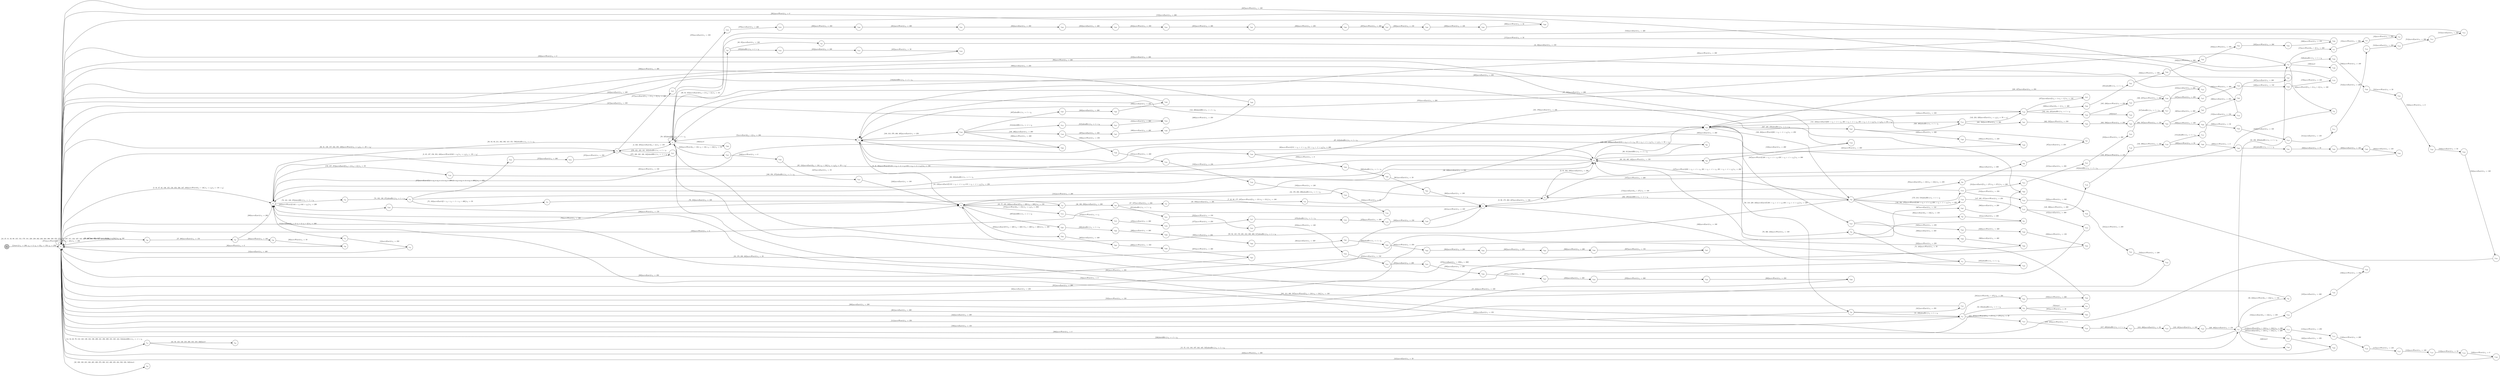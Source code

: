 digraph EFSM{
  graph [rankdir="LR", fontname="Latin Modern Math"];
  node [color="black", fillcolor="white", shape="circle", style="filled", fontname="Latin Modern Math"];
  edge [fontname="Latin Modern Math"];

  s0[fillcolor="gray", label=<s<sub>0</sub>>];
  s1[label=<s<sub>1</sub>>];
  s2[label=<s<sub>2</sub>>];
  s3[label=<s<sub>3</sub>>];
  s4[label=<s<sub>4</sub>>];
  s5[label=<s<sub>5</sub>>];
  s6[label=<s<sub>6</sub>>];
  s7[label=<s<sub>7</sub>>];
  s8[label=<s<sub>8</sub>>];
  s9[label=<s<sub>9</sub>>];
  s11[label=<s<sub>11</sub>>];
  s12[label=<s<sub>12</sub>>];
  s14[label=<s<sub>14</sub>>];
  s15[label=<s<sub>15</sub>>];
  s16[label=<s<sub>16</sub>>];
  s17[label=<s<sub>17</sub>>];
  s18[label=<s<sub>18</sub>>];
  s19[label=<s<sub>19</sub>>];
  s26[label=<s<sub>26</sub>>];
  s27[label=<s<sub>27</sub>>];
  s28[label=<s<sub>28</sub>>];
  s29[label=<s<sub>29</sub>>];
  s32[label=<s<sub>32</sub>>];
  s39[label=<s<sub>39</sub>>];
  s40[label=<s<sub>40</sub>>];
  s42[label=<s<sub>42</sub>>];
  s45[label=<s<sub>45</sub>>];
  s46[label=<s<sub>46</sub>>];
  s47[label=<s<sub>47</sub>>];
  s48[label=<s<sub>48</sub>>];
  s49[label=<s<sub>49</sub>>];
  s50[label=<s<sub>50</sub>>];
  s51[label=<s<sub>51</sub>>];
  s52[label=<s<sub>52</sub>>];
  s53[label=<s<sub>53</sub>>];
  s56[label=<s<sub>56</sub>>];
  s59[label=<s<sub>59</sub>>];
  s60[label=<s<sub>60</sub>>];
  s61[label=<s<sub>61</sub>>];
  s64[label=<s<sub>64</sub>>];
  s66[label=<s<sub>66</sub>>];
  s69[label=<s<sub>69</sub>>];
  s70[label=<s<sub>70</sub>>];
  s71[label=<s<sub>71</sub>>];
  s73[label=<s<sub>73</sub>>];
  s74[label=<s<sub>74</sub>>];
  s75[label=<s<sub>75</sub>>];
  s95[label=<s<sub>95</sub>>];
  s96[label=<s<sub>96</sub>>];
  s97[label=<s<sub>97</sub>>];
  s114[label=<s<sub>114</sub>>];
  s115[label=<s<sub>115</sub>>];
  s116[label=<s<sub>116</sub>>];
  s117[label=<s<sub>117</sub>>];
  s118[label=<s<sub>118</sub>>];
  s119[label=<s<sub>119</sub>>];
  s120[label=<s<sub>120</sub>>];
  s133[label=<s<sub>133</sub>>];
  s141[label=<s<sub>141</sub>>];
  s142[label=<s<sub>142</sub>>];
  s146[label=<s<sub>146</sub>>];
  s147[label=<s<sub>147</sub>>];
  s148[label=<s<sub>148</sub>>];
  s149[label=<s<sub>149</sub>>];
  s150[label=<s<sub>150</sub>>];
  s151[label=<s<sub>151</sub>>];
  s152[label=<s<sub>152</sub>>];
  s159[label=<s<sub>159</sub>>];
  s160[label=<s<sub>160</sub>>];
  s162[label=<s<sub>162</sub>>];
  s163[label=<s<sub>163</sub>>];
  s165[label=<s<sub>165</sub>>];
  s166[label=<s<sub>166</sub>>];
  s167[label=<s<sub>167</sub>>];
  s168[label=<s<sub>168</sub>>];
  s169[label=<s<sub>169</sub>>];
  s170[label=<s<sub>170</sub>>];
  s173[label=<s<sub>173</sub>>];
  s184[label=<s<sub>184</sub>>];
  s185[label=<s<sub>185</sub>>];
  s186[label=<s<sub>186</sub>>];
  s188[label=<s<sub>188</sub>>];
  s189[label=<s<sub>189</sub>>];
  s190[label=<s<sub>190</sub>>];
  s191[label=<s<sub>191</sub>>];
  s192[label=<s<sub>192</sub>>];
  s193[label=<s<sub>193</sub>>];
  s194[label=<s<sub>194</sub>>];
  s199[label=<s<sub>199</sub>>];
  s204[label=<s<sub>204</sub>>];
  s205[label=<s<sub>205</sub>>];
  s206[label=<s<sub>206</sub>>];
  s207[label=<s<sub>207</sub>>];
  s214[label=<s<sub>214</sub>>];
  s215[label=<s<sub>215</sub>>];
  s216[label=<s<sub>216</sub>>];
  s217[label=<s<sub>217</sub>>];
  s218[label=<s<sub>218</sub>>];
  s231[label=<s<sub>231</sub>>];
  s232[label=<s<sub>232</sub>>];
  s235[label=<s<sub>235</sub>>];
  s245[label=<s<sub>245</sub>>];
  s246[label=<s<sub>246</sub>>];
  s247[label=<s<sub>247</sub>>];
  s251[label=<s<sub>251</sub>>];
  s252[label=<s<sub>252</sub>>];
  s253[label=<s<sub>253</sub>>];
  s254[label=<s<sub>254</sub>>];
  s255[label=<s<sub>255</sub>>];
  s256[label=<s<sub>256</sub>>];
  s257[label=<s<sub>257</sub>>];
  s258[label=<s<sub>258</sub>>];
  s259[label=<s<sub>259</sub>>];
  s260[label=<s<sub>260</sub>>];
  s272[label=<s<sub>272</sub>>];
  s273[label=<s<sub>273</sub>>];
  s275[label=<s<sub>275</sub>>];
  s277[label=<s<sub>277</sub>>];
  s278[label=<s<sub>278</sub>>];
  s279[label=<s<sub>279</sub>>];
  s280[label=<s<sub>280</sub>>];
  s281[label=<s<sub>281</sub>>];
  s282[label=<s<sub>282</sub>>];
  s283[label=<s<sub>283</sub>>];
  s284[label=<s<sub>284</sub>>];
  s285[label=<s<sub>285</sub>>];
  s286[label=<s<sub>286</sub>>];
  s287[label=<s<sub>287</sub>>];
  s288[label=<s<sub>288</sub>>];
  s289[label=<s<sub>289</sub>>];
  s290[label=<s<sub>290</sub>>];
  s297[label=<s<sub>297</sub>>];
  s298[label=<s<sub>298</sub>>];
  s299[label=<s<sub>299</sub>>];
  s300[label=<s<sub>300</sub>>];
  s301[label=<s<sub>301</sub>>];
  s302[label=<s<sub>302</sub>>];
  s303[label=<s<sub>303</sub>>];
  s304[label=<s<sub>304</sub>>];
  s305[label=<s<sub>305</sub>>];
  s306[label=<s<sub>306</sub>>];
  s307[label=<s<sub>307</sub>>];
  s314[label=<s<sub>314</sub>>];
  s315[label=<s<sub>315</sub>>];
  s316[label=<s<sub>316</sub>>];
  s326[label=<s<sub>326</sub>>];
  s327[label=<s<sub>327</sub>>];
  s330[label=<s<sub>330</sub>>];
  s331[label=<s<sub>331</sub>>];
  s332[label=<s<sub>332</sub>>];
  s333[label=<s<sub>333</sub>>];
  s334[label=<s<sub>334</sub>>];
  s335[label=<s<sub>335</sub>>];
  s336[label=<s<sub>336</sub>>];
  s347[label=<s<sub>347</sub>>];
  s348[label=<s<sub>348</sub>>];
  s349[label=<s<sub>349</sub>>];
  s350[label=<s<sub>350</sub>>];
  s359[label=<s<sub>359</sub>>];
  s360[label=<s<sub>360</sub>>];
  s361[label=<s<sub>361</sub>>];
  s367[label=<s<sub>367</sub>>];
  s368[label=<s<sub>368</sub>>];
  s377[label=<s<sub>377</sub>>];
  s380[label=<s<sub>380</sub>>];
  s385[label=<s<sub>385</sub>>];
  s389[label=<s<sub>389</sub>>];
  s390[label=<s<sub>390</sub>>];
  s399[label=<s<sub>399</sub>>];
  s400[label=<s<sub>400</sub>>];
  s401[label=<s<sub>401</sub>>];
  s402[label=<s<sub>402</sub>>];
  s403[label=<s<sub>403</sub>>];
  s404[label=<s<sub>404</sub>>];
  s407[label=<s<sub>407</sub>>];
  s408[label=<s<sub>408</sub>>];
  s409[label=<s<sub>409</sub>>];
  s415[label=<s<sub>415</sub>>];
  s416[label=<s<sub>416</sub>>];
  s417[label=<s<sub>417</sub>>];
  s418[label=<s<sub>418</sub>>];
  s419[label=<s<sub>419</sub>>];
  s421[label=<s<sub>421</sub>>];
  s422[label=<s<sub>422</sub>>];
  s429[label=<s<sub>429</sub>>];
  s430[label=<s<sub>430</sub>>];
  s435[label=<s<sub>435</sub>>];
  s441[label=<s<sub>441</sub>>];
  s446[label=<s<sub>446</sub>>];
  s453[label=<s<sub>453</sub>>];
  s454[label=<s<sub>454</sub>>];
  s455[label=<s<sub>455</sub>>];
  s461[label=<s<sub>461</sub>>];
  s462[label=<s<sub>462</sub>>];
  s463[label=<s<sub>463</sub>>];
  s464[label=<s<sub>464</sub>>];
  s465[label=<s<sub>465</sub>>];
  s466[label=<s<sub>466</sub>>];
  s467[label=<s<sub>467</sub>>];
  s472[label=<s<sub>472</sub>>];
  s474[label=<s<sub>474</sub>>];
  s475[label=<s<sub>475</sub>>];
  s476[label=<s<sub>476</sub>>];
  s477[label=<s<sub>477</sub>>];
  s478[label=<s<sub>478</sub>>];
  s479[label=<s<sub>479</sub>>];
  s480[label=<s<sub>480</sub>>];
  s497[label=<s<sub>497</sub>>];
  s498[label=<s<sub>498</sub>>];
  s499[label=<s<sub>499</sub>>];
  s508[label=<s<sub>508</sub>>];
  s509[label=<s<sub>509</sub>>];
  s510[label=<s<sub>510</sub>>];
  s511[label=<s<sub>511</sub>>];
  s512[label=<s<sub>512</sub>>];
  s513[label=<s<sub>513</sub>>];
  s514[label=<s<sub>514</sub>>];
  s515[label=<s<sub>515</sub>>];
  s519[label=<s<sub>519</sub>>];
  s520[label=<s<sub>520</sub>>];
  s521[label=<s<sub>521</sub>>];
  s522[label=<s<sub>522</sub>>];
  s529[label=<s<sub>529</sub>>];
  s530[label=<s<sub>530</sub>>];
  s531[label=<s<sub>531</sub>>];
  s532[label=<s<sub>532</sub>>];
  s533[label=<s<sub>533</sub>>];
  s534[label=<s<sub>534</sub>>];

  s0->s1[label=<<i> [1]start:2/o<sub>1</sub> := 200, o<sub>2</sub> := 3, o<sub>3</sub> := 0&#91;r<sub>3</sub> := 150, r<sub>2</sub> := 250&#93;</i>>];
  s4->s5[label=<<i> [5]moveEast:0&#91;r<sub>3</sub> &gt; 2&#93;/o<sub>1</sub> := 200</i>>];
  s9->s2[label=<<i> [10, 128]moveEast:0&#91;!(151 &gt; r<sub>2</sub> + -1 &times; r<sub>3</sub>&or;151 &gt; r<sub>2</sub> + -1 &times; r<sub>3</sub>)&#93;/o<sub>1</sub> := 250</i>>];
  s2->s11[label=<<i> [11]moveEast:0&#91;r<sub>3</sub> &gt; 2, r<sub>3</sub> &gt; 2, r<sub>3</sub> &gt; 2&#93;/o<sub>1</sub> := 300</i>>];
  s11->s12[label=<<i> [12]moveEast:0/o<sub>1</sub> := 350</i>>];
  s12->s1[label=<<i> [13]moveEast:0/o<sub>1</sub> := 400</i>>];
  s16->s17[label=<<i> [17]moveWest:0&#91;r<sub>3</sub> &gt; 2&#93;/o<sub>1</sub> := 350</i>>];
  s17->s18[label=<<i> [18]moveWest:0/o<sub>1</sub> := 300</i>>];
  s18->s19[label=<<i> [19]moveWest:0/o<sub>1</sub> := 250</i>>];
  s19->s5[label=<<i> [20]moveWest:0/o<sub>1</sub> := 200</i>>];
  s5->s6[label=<<i> [6, 21, 88]moveWest:0&#91;!(151 &gt; r<sub>2</sub> + -1 &times; r<sub>3</sub>&or;151 &gt; r<sub>2</sub> + -1 &times; r<sub>3</sub>)&#93;/o<sub>1</sub> := 150</i>>];
  s1->s26[label=<<i> [26, 267]moveEast:0&#91;!(r<sub>3</sub> &gt; 134&or;r<sub>3</sub> &gt; 134)&#93;/o<sub>1</sub> := 100</i>>];
  s26->s27[label=<<i> [27, 268]moveEast:0/o<sub>1</sub> := 150</i>>];
  s27->s28[label=<<i> [28]moveWest:0/o<sub>1</sub> := 100</i>>];
  s28->s29[label=<<i> [29]moveWest:0/o<sub>1</sub> := 50</i>>];
  s29->s1[label=<<i> [30]moveWest:0/o<sub>1</sub> := 0</i>>];
  s39->s40[label=<<i> [40, 85]moveEast:0/o<sub>1</sub> := 100</i>>];
  s40->s16[label=<<i> [41, 86]moveEast:0/o<sub>1</sub> := 150</i>>];
  s16->s42[label=<<i> [42]moveWest:0&#91;!(r<sub>3</sub> &gt; 2&or;r<sub>3</sub> &gt; 2)&#93;/o<sub>1</sub> := 100</i>>];
  s42->s8[label=<<i> [43]shieldHit:1/o<sub>1</sub> := -1 + i<sub>0</sub></i>>];
  s8->s6[label=<<i> [44, 176, 203, 296]alienHit:1/o<sub>1</sub> := 1 + i<sub>0</sub></i>>];
  s46->s47[label=<<i> [47, 107]moveEast:0/o<sub>1</sub> := 250</i>>];
  s47->s48[label=<<i> [48, 108]moveEast:0/o<sub>1</sub> := 300</i>>];
  s48->s49[label=<<i> [49, 109]moveEast:0/o<sub>1</sub> := 350</i>>];
  s50->s51[label=<<i> [51, 230]alienHit:1/o<sub>1</sub> := 1 + i<sub>0</sub></i>>];
  s51->s52[label=<<i> [52, 384]alienHit:1/o<sub>1</sub> := 1 + i<sub>0</sub></i>>];
  s52->s53[label=<<i> [53]win:0</i>>];
  s15->s56[label=<<i> [56, 243]moveWest:0&#91;r<sub>3</sub> &gt; 134&#93;/o<sub>1</sub> := 150</i>>];
  s56->s4[label=<<i> [57, 244]moveWest:0/o<sub>1</sub> := 100</i>>];
  s4->s4[label=<<i> [58, 325]shieldHit:1/o<sub>1</sub> := -1 + i<sub>0</sub></i>>];
  s59->s60[label=<<i> [60]moveEast:0&#91;r<sub>3</sub> &gt; 134&#93;/o<sub>1</sub> := 150</i>>];
  s60->s61[label=<<i> [61]moveEast:0/o<sub>1</sub> := 200</i>>];
  s61->s1[label=<<i> [62]moveEast:0/o<sub>1</sub> := 250</i>>];
  s1->s9[label=<<i> [65, 124]moveEast:0&#91;r<sub>3</sub> &gt; 134, r<sub>3</sub> &gt; 134&#93;/o<sub>1</sub> := r<sub>2</sub>&#91;r<sub>2</sub> := 50 + r<sub>2</sub>&#93;</i>>];
  s9->s66[label=<<i> [66, 311]shieldHit:1/o<sub>1</sub> := -1 + i<sub>0</sub></i>>];
  s66->s5[label=<<i> [67, 312]alienHit:1/o<sub>1</sub> := 1 + i<sub>0</sub></i>>];
  s5->s9[label=<<i> [68]moveWest:0&#91;151 &gt; r<sub>2</sub> + -1 &times; r<sub>3</sub>, 151 &gt; r<sub>2</sub> + -1 &times; r<sub>3</sub>&#93;/o<sub>1</sub> := 200</i>>];
  s70->s71[label=<<i> [71, 434]moveWest:0/o<sub>1</sub> := 50</i>>];
  s71->s2[label=<<i> [72]moveWest:0/o<sub>1</sub> := 0</i>>];
  s74->s75[label=<<i> [75, 103]moveEast:0&#91;2 &times; r<sub>3</sub> + r<sub>3</sub> &times; -1 + r<sub>3</sub> &gt; 400&#93;/o<sub>1</sub> := 50</i>>];
  s75->s6[label=<<i> [76, 104]moveEast:0/o<sub>1</sub> := 100</i>>];
  s45->s1[label=<<i> [78]moveWest:0/o<sub>1</sub> := 100</i>>];
  s4->s39[label=<<i> [39, 84, 452]moveEast:0&#91;!(r<sub>3</sub> &gt; 2&or;r<sub>3</sub> &gt; 2)&#93;/o<sub>1</sub> := 50</i>>];
  s16->s5[label=<<i> [87, 494]moveEast:0/o<sub>1</sub> := 200</i>>];
  s9->s2[label=<<i> [92, 234]alienHit:1/o<sub>1</sub> := 1 + i<sub>0</sub></i>>];
  s59->s95[label=<<i> [95]moveEast:0&#91;!(r<sub>3</sub> &gt; 134&or;r<sub>3</sub> &gt; 134)&#93;/o<sub>1</sub> := 250</i>>];
  s95->s96[label=<<i> [96]moveEast:0/o<sub>1</sub> := 300</i>>];
  s96->s97[label=<<i> [97]moveEast:0/o<sub>1</sub> := 350</i>>];
  s97->s1[label=<<i> [98]moveWest:0/o<sub>1</sub> := 300</i>>];
  s6->s45[label=<<i> [45, 77, 105, 249]moveEast:0&#91;!(r<sub>2</sub> &gt; 326&or;r<sub>2</sub> &gt; 326)&#93;/o<sub>1</sub> := 150</i>>];
  s45->s46[label=<<i> [46, 106, 250]moveEast:0/o<sub>1</sub> := 200</i>>];
  s49->s50[label=<<i> [50, 110, 229, 440]moveEast:0&#91;!(201 &gt; r<sub>2</sub> + -1 &times; r<sub>3</sub>&or;201 &gt; r<sub>2</sub> + -1 &times; r<sub>3</sub>)&#93;/o<sub>1</sub> := 400</i>>];
  s50->s1[label=<<i> [111]moveWest:0/o<sub>1</sub> := 350</i>>];
  s15->s114[label=<<i> [114]moveWest:0&#91;!(r<sub>3</sub> &gt; 134&or;r<sub>3</sub> &gt; 134)&#93;/o<sub>1</sub> := 300</i>>];
  s114->s115[label=<<i> [115]moveWest:0/o<sub>1</sub> := 250</i>>];
  s115->s116[label=<<i> [116]moveWest:0/o<sub>1</sub> := 200</i>>];
  s116->s117[label=<<i> [117]moveWest:0/o<sub>1</sub> := 150</i>>];
  s117->s118[label=<<i> [118]moveWest:0/o<sub>1</sub> := 100</i>>];
  s118->s119[label=<<i> [119]moveWest:0/o<sub>1</sub> := 50</i>>];
  s119->s120[label=<<i> [120]moveWest:0/o<sub>1</sub> := 0</i>>];
  s120->s1[label=<<i> [121]moveEast:0/o<sub>1</sub> := 50</i>>];
  s49->s59[label=<<i> [126, 294]moveWest:0&#91;201 &gt; r<sub>2</sub> + -1 &times; r<sub>3</sub>&#93;/o<sub>1</sub> := 250</i>>];
  s59->s9[label=<<i> [127]moveWest:0&#91;201 &gt; r<sub>2</sub> + -1 &times; r<sub>3</sub>, 201 &gt; r<sub>2</sub> + -1 &times; r<sub>3</sub>, 201 &gt; r<sub>2</sub> + -1 &times; r<sub>3</sub>&#93;/o<sub>1</sub> := 200</i>>];
  s2->s73[label=<<i> [73, 101, 129, 270]shieldHit:1/o<sub>1</sub> := -1 + i<sub>0</sub></i>>];
  s73->s74[label=<<i> [74, 102, 130, 271]alienHit:1/o<sub>1</sub> := 1 + i<sub>0</sub></i>>];
  s74->s9[label=<<i> [131]moveWest:0/o<sub>1</sub> := 200</i>>];
  s9->s69[label=<<i> [69, 132, 365, 432]moveWest:0/o<sub>1</sub> := 150</i>>];
  s69->s133[label=<<i> [133]moveEast:0/o<sub>1</sub> := 200</i>>];
  s133->s1[label=<<i> [134]shieldHit:1/o<sub>1</sub> := -1 + i<sub>0</sub></i>>];
  s2->s3[label=<<i> [3, 35, 137, 156, 354, 448]moveWest:0&#91;102 &gt; r<sub>3</sub>&#93;/o<sub>1</sub> := r<sub>3</sub>&#91;r<sub>3</sub> := -50 + r<sub>3</sub>&#93;</i>>];
  s49->s141[label=<<i> [141, 223]moveEast:0&#91;201 &gt; r<sub>2</sub> + -1 &times; r<sub>3</sub>, 201 &gt; r<sub>2</sub> + -1 &times; r<sub>3</sub>, 201 &gt; r<sub>2</sub> + -1 &times; r<sub>3</sub>&#93;/o<sub>1</sub> := r<sub>2</sub>&#91;r<sub>2</sub> := 50 + r<sub>2</sub>&#93;</i>>];
  s142->s49[label=<<i> [143]moveWest:0/o<sub>1</sub> := 350</i>>];
  s49->s4[label=<<i> [144, 200]shieldHit:1/o<sub>1</sub> := -1 + i<sub>0</sub></i>>];
  s147->s148[label=<<i> [148, 396]moveWest:0/o<sub>1</sub> := 200</i>>];
  s148->s149[label=<<i> [149, 397]moveWest:0/o<sub>1</sub> := 150</i>>];
  s149->s150[label=<<i> [150, 398]moveWest:0/o<sub>1</sub> := 100</i>>];
  s150->s151[label=<<i> [151]alienHit:1/o<sub>1</sub> := 1 + i<sub>0</sub></i>>];
  s151->s152[label=<<i> [152]moveEast:0/o<sub>1</sub> := 150</i>>];
  s152->s1[label=<<i> [153]moveEast:0/o<sub>1</sub> := 200</i>>];
  s3->s1[label=<<i> [36, 81, 138, 157, 344, 355, 449]moveWest:0/o<sub>1</sub> := r<sub>3</sub>&#91;r<sub>3</sub> := -50 + r<sub>3</sub>&#93;</i>>];
  s160->s142[label=<<i> [161, 376]moveEast:0/o<sub>1</sub> := 100</i>>];
  s142->s162[label=<<i> [162, 164, 225]alienHit:1/o<sub>1</sub> := 1 + i<sub>0</sub></i>>];
  s162->s163[label=<<i> [163]win:0</i>>];
  s162->s165[label=<<i> [165, 226]moveWest:0/o<sub>1</sub> := 350</i>>];
  s165->s166[label=<<i> [166, 227]moveWest:0/o<sub>1</sub> := 300</i>>];
  s166->s167[label=<<i> [167]moveWest:0/o<sub>1</sub> := 250</i>>];
  s167->s168[label=<<i> [168]moveWest:0/o<sub>1</sub> := 200</i>>];
  s168->s169[label=<<i> [169]moveWest:0/o<sub>1</sub> := 150</i>>];
  s169->s170[label=<<i> [170]moveWest:0/o<sub>1</sub> := 100</i>>];
  s170->s4[label=<<i> [171]moveWest:0/o<sub>1</sub> := 50</i>>];
  s173->s7[label=<<i> [174]moveEast:0&#91;r<sub>2</sub> &gt; 271&#93;/o<sub>1</sub> := 100</i>>];
  s6->s7[label=<<i> [7, 22, 89, 177, 237]moveWest:0&#91;!(r<sub>3</sub> &gt; 151&or;r<sub>3</sub> &gt; 151)&#93;/o<sub>1</sub> := 100</i>>];
  s15->s184[label=<<i> [184]moveEast:0&#91;r<sub>3</sub> &gt; 134&#93;/o<sub>1</sub> := 250</i>>];
  s184->s185[label=<<i> [185]moveEast:0/o<sub>1</sub> := 300</i>>];
  s185->s186[label=<<i> [186]moveWest:0/o<sub>1</sub> := 250</i>>];
  s186->s5[label=<<i> [187]moveWest:0/o<sub>1</sub> := 200</i>>];
  s188->s189[label=<<i> [189, 496]moveEast:0/o<sub>1</sub> := 300</i>>];
  s189->s190[label=<<i> [190]moveWest:0/o<sub>1</sub> := 250</i>>];
  s190->s191[label=<<i> [191]moveWest:0/o<sub>1</sub> := 200</i>>];
  s191->s192[label=<<i> [192]moveWest:0/o<sub>1</sub> := 150</i>>];
  s192->s193[label=<<i> [193]moveWest:0/o<sub>1</sub> := 100</i>>];
  s193->s194[label=<<i> [194]moveWest:0/o<sub>1</sub> := 50</i>>];
  s194->s1[label=<<i> [195]moveWest:0/o<sub>1</sub> := 0</i>>];
  s16->s199[label=<<i> [199]win:0</i>>];
  s59->s8[label=<<i> [202, 295]shieldHit:1/o<sub>1</sub> := -1 + i<sub>0</sub></i>>];
  s6->s204[label=<<i> [204]moveEast:0&#91;!(!(r<sub>2</sub> &gt; 326&or;r<sub>2</sub> &gt; 326)&or;!(r<sub>2</sub> &gt; 326&or;r<sub>2</sub> &gt; 326))&#93;/o<sub>1</sub> := 350</i>>];
  s204->s205[label=<<i> [205]moveEast:0/o<sub>1</sub> := 400</i>>];
  s205->s206[label=<<i> [206]moveWest:0/o<sub>1</sub> := 350</i>>];
  s206->s207[label=<<i> [207]moveWest:0/o<sub>1</sub> := 300</i>>];
  s207->s1[label=<<i> [208]moveEast:0/o<sub>1</sub> := 350</i>>];
  s59->s173[label=<<i> [173, 213, 518]alienHit:1/o<sub>1</sub> := 1 + i<sub>0</sub></i>>];
  s173->s214[label=<<i> [214]moveEast:0&#91;!(r<sub>2</sub> &gt; 271&or;r<sub>2</sub> &gt; 271)&#93;/o<sub>1</sub> := 200</i>>];
  s214->s215[label=<<i> [215]moveEast:0/o<sub>1</sub> := 250</i>>];
  s215->s216[label=<<i> [216]moveWest:0/o<sub>1</sub> := 200</i>>];
  s216->s217[label=<<i> [217]alienHit:1/o<sub>1</sub> := 1 + i<sub>0</sub></i>>];
  s217->s218[label=<<i> [218]moveEast:0/o<sub>1</sub> := 250</i>>];
  s218->s1[label=<<i> [219]moveEast:0/o<sub>1</sub> := 300</i>>];
  s9->s49[label=<<i> [125, 222, 439]moveEast:0&#91;151 &gt; r<sub>2</sub> + -1 &times; r<sub>3</sub>, 151 &gt; r<sub>2</sub> + -1 &times; r<sub>3</sub>&#93;/o<sub>1</sub> := r<sub>2</sub>&#91;r<sub>2</sub> := 50 + r<sub>2</sub>&#93;</i>>];
  s141->s142[label=<<i> [142, 224, 329]moveEast:0/o<sub>1</sub> := r<sub>2</sub>&#91;r<sub>2</sub> := 50 + r<sub>2</sub>&#93;</i>>];
  s166->s49[label=<<i> [228, 427]moveEast:0/o<sub>1</sub> := 350</i>>];
  s51->s231[label=<<i> [231]moveWest:0&#91;r<sub>2</sub> &gt; 271&#93;/o<sub>1</sub> := 350</i>>];
  s231->s232[label=<<i> [232]moveWest:0/o<sub>1</sub> := 300</i>>];
  s232->s9[label=<<i> [233]moveWest:0/o<sub>1</sub> := 250</i>>];
  s2->s235[label=<<i> [235]moveWest:0&#91;!(102 &gt; r<sub>3</sub>&or;102 &gt; r<sub>3</sub>)&#93;/o<sub>1</sub> := 200</i>>];
  s235->s6[label=<<i> [236]moveWest:0/o<sub>1</sub> := 150</i>>];
  s7->s1[label=<<i> [23, 178, 238, 482]moveWest:0/o<sub>1</sub> := 50</i>>];
  s4->s245[label=<<i> [245]moveWest:0&#91;r<sub>3</sub> &gt; 134, r<sub>3</sub> &gt; 134, r<sub>3</sub> &gt; 134&#93;/o<sub>1</sub> := 50</i>>];
  s245->s246[label=<<i> [246]moveWest:0/o<sub>1</sub> := 0</i>>];
  s246->s247[label=<<i> [247]moveEast:0/o<sub>1</sub> := 50</i>>];
  s247->s6[label=<<i> [248]moveEast:0/o<sub>1</sub> := 100</i>>];
  s46->s251[label=<<i> [251]alienHit:1/o<sub>1</sub> := 1 + i<sub>0</sub></i>>];
  s251->s252[label=<<i> [252]moveWest:0/o<sub>1</sub> := 150</i>>];
  s252->s253[label=<<i> [253]moveWest:0/o<sub>1</sub> := 100</i>>];
  s253->s254[label=<<i> [254]moveEast:0/o<sub>1</sub> := 150</i>>];
  s254->s255[label=<<i> [255]moveEast:0/o<sub>1</sub> := 200</i>>];
  s255->s256[label=<<i> [256]moveEast:0/o<sub>1</sub> := 250</i>>];
  s256->s257[label=<<i> [257]moveEast:0/o<sub>1</sub> := 300</i>>];
  s257->s258[label=<<i> [258]moveEast:0/o<sub>1</sub> := 350</i>>];
  s258->s259[label=<<i> [259]moveWest:0/o<sub>1</sub> := 300</i>>];
  s259->s260[label=<<i> [260]moveWest:0/o<sub>1</sub> := 250</i>>];
  s260->s1[label=<<i> [261]moveEast:0/o<sub>1</sub> := 300</i>>];
  s27->s2[label=<<i> [269]moveEast:0/o<sub>1</sub> := 200</i>>];
  s74->s272[label=<<i> [272]moveEast:0&#91;!(2 &times; r<sub>3</sub> + r<sub>3</sub> &times; -1 + r<sub>3</sub> &gt; 400&or;2 &times; r<sub>3</sub> + r<sub>3</sub> &times; -1 + r<sub>3</sub> &gt; 400)&#93;/o<sub>1</sub> := 250</i>>];
  s272->s273[label=<<i> [273]moveEast:0/o<sub>1</sub> := 300</i>>];
  s273->s3[label=<<i> [274]moveWest:0/o<sub>1</sub> := 250</i>>];
  s3->s277[label=<<i> [277]moveEast:0&#91;!(r<sub>3</sub> &gt; 2&or;r<sub>3</sub> &gt; 2)&#93;/o<sub>1</sub> := 300</i>>];
  s277->s278[label=<<i> [278]moveEast:0/o<sub>1</sub> := 350</i>>];
  s278->s279[label=<<i> [279]moveEast:0/o<sub>1</sub> := 400</i>>];
  s279->s280[label=<<i> [280]moveWest:0/o<sub>1</sub> := 350</i>>];
  s280->s281[label=<<i> [281]moveWest:0/o<sub>1</sub> := 300</i>>];
  s281->s282[label=<<i> [282]moveEast:0/o<sub>1</sub> := 350</i>>];
  s282->s283[label=<<i> [283]moveEast:0/o<sub>1</sub> := 400</i>>];
  s283->s284[label=<<i> [284]moveWest:0/o<sub>1</sub> := 350</i>>];
  s284->s285[label=<<i> [285]moveWest:0/o<sub>1</sub> := 300</i>>];
  s285->s286[label=<<i> [286]moveWest:0/o<sub>1</sub> := 250</i>>];
  s286->s287[label=<<i> [287]moveWest:0/o<sub>1</sub> := 200</i>>];
  s287->s288[label=<<i> [288]moveWest:0/o<sub>1</sub> := 150</i>>];
  s288->s289[label=<<i> [289]moveWest:0/o<sub>1</sub> := 100</i>>];
  s289->s290[label=<<i> [290]moveWest:0/o<sub>1</sub> := 50</i>>];
  s290->s1[label=<<i> [291]moveWest:0/o<sub>1</sub> := 0</i>>];
  s6->s297[label=<<i> [297]shieldHit:1/o<sub>1</sub> := -1 + i<sub>0</sub></i>>];
  s297->s298[label=<<i> [298]alienHit:1/o<sub>1</sub> := 1 + i<sub>0</sub></i>>];
  s298->s299[label=<<i> [299]moveEast:0/o<sub>1</sub> := 300</i>>];
  s299->s300[label=<<i> [300]moveEast:0/o<sub>1</sub> := 350</i>>];
  s300->s301[label=<<i> [301]moveEast:0/o<sub>1</sub> := 400</i>>];
  s301->s302[label=<<i> [302]alienHit:1/o<sub>1</sub> := 1 + i<sub>0</sub></i>>];
  s302->s303[label=<<i> [303]moveWest:0/o<sub>1</sub> := 350</i>>];
  s303->s304[label=<<i> [304]moveWest:0/o<sub>1</sub> := 300</i>>];
  s304->s305[label=<<i> [305]moveWest:0/o<sub>1</sub> := 250</i>>];
  s305->s306[label=<<i> [306]moveWest:0/o<sub>1</sub> := 200</i>>];
  s306->s307[label=<<i> [307]moveWest:0/o<sub>1</sub> := 150</i>>];
  s307->s1[label=<<i> [308]moveEast:0/o<sub>1</sub> := 200</i>>];
  s14->s64[label=<<i> [64, 80, 123, 140, 210, 293, 310, 319, 346]lose:0</i>>];
  s188->s314[label=<<i> [314]shieldHit:1/o<sub>1</sub> := -1 + i<sub>0</sub></i>>];
  s314->s315[label=<<i> [315]alienHit:1/o<sub>1</sub> := 1 + i<sub>0</sub></i>>];
  s315->s316[label=<<i> [316]moveEast:0/o<sub>1</sub> := 300</i>>];
  s316->s1[label=<<i> [317]moveEast:0/o<sub>1</sub> := 350</i>>];
  s4->s326[label=<<i> [326]lose:0</i>>];
  s327->s141[label=<<i> [328, 460]alienHit:1/o<sub>1</sub> := 1 + i<sub>0</sub></i>>];
  s142->s330[label=<<i> [330]moveEast:0&#91;r<sub>3</sub> &gt; 1&#93;/o<sub>1</sub> := 400</i>>];
  s330->s331[label=<<i> [331]alienHit:1/o<sub>1</sub> := 1 + i<sub>0</sub></i>>];
  s331->s332[label=<<i> [332]moveWest:0/o<sub>1</sub> := 350</i>>];
  s332->s333[label=<<i> [333]moveWest:0/o<sub>1</sub> := 300</i>>];
  s333->s334[label=<<i> [334]moveWest:0/o<sub>1</sub> := 250</i>>];
  s334->s335[label=<<i> [335]moveWest:0/o<sub>1</sub> := 200</i>>];
  s335->s336[label=<<i> [336]moveWest:0/o<sub>1</sub> := 150</i>>];
  s336->s1[label=<<i> [337]moveWest:0/o<sub>1</sub> := 100</i>>];
  s3->s275[label=<<i> [275, 320, 322, 340, 342]shieldHit:1/o<sub>1</sub> := -1 + i<sub>0</sub></i>>];
  s275->s3[label=<<i> [276, 321, 323, 341, 343]alienHit:1/o<sub>1</sub> := 1 + i<sub>0</sub></i>>];
  s49->s347[label=<<i> [347]moveWest:0&#91;!(201 &gt; r<sub>2</sub> + -1 &times; r<sub>3</sub>&or;201 &gt; r<sub>2</sub> + -1 &times; r<sub>3</sub>)&#93;/o<sub>1</sub> := 300</i>>];
  s347->s348[label=<<i> [348]moveWest:0/o<sub>1</sub> := 250</i>>];
  s348->s349[label=<<i> [349]moveWest:0/o<sub>1</sub> := 200</i>>];
  s349->s350[label=<<i> [350]moveWest:0/o<sub>1</sub> := 150</i>>];
  s350->s1[label=<<i> [351]moveEast:0/o<sub>1</sub> := 200</i>>];
  s1->s2[label=<<i> [2, 34, 37, 82, 136, 155, 158, 353, 356, 447, 450]moveWest:0&#91;r<sub>3</sub> &gt; -48&#93;/o<sub>1</sub> := r<sub>3</sub>&#91;r<sub>3</sub> := -50 + r<sub>3</sub>&#93;</i>>];
  s160->s359[label=<<i> [359]moveWest:0/o<sub>1</sub> := 0</i>>];
  s359->s360[label=<<i> [360]alienHit:1/o<sub>1</sub> := 1 + i<sub>0</sub></i>>];
  s360->s361[label=<<i> [361]moveEast:0/o<sub>1</sub> := 50</i>>];
  s361->s7[label=<<i> [362]moveEast:0/o<sub>1</sub> := 100</i>>];
  s7->s8[label=<<i> [8, 90, 175, 363, 437]moveEast:0/o<sub>1</sub> := 150</i>>];
  s8->s9[label=<<i> [9, 91, 364, 438]moveEast:0/o<sub>1</sub> := 200</i>>];
  s69->s70[label=<<i> [70, 366, 433]moveWest:0/o<sub>1</sub> := 100</i>>];
  s70->s367[label=<<i> [367]moveEast:0/o<sub>1</sub> := 150</i>>];
  s367->s368[label=<<i> [368]moveEast:0/o<sub>1</sub> := 200</i>>];
  s368->s1[label=<<i> [369]moveEast:0/o<sub>1</sub> := 250</i>>];
  s1->s1[label=<<i> [371]moveWest:0&#91;!(r<sub>3</sub> &gt; -48&or;r<sub>3</sub> &gt; -48)&#93;/o<sub>1</sub> := 200</i>>];
  s2->s159[label=<<i> [159, 357, 374]moveEast:0&#91;!(r<sub>3</sub> &gt; 2&or;r<sub>3</sub> &gt; 2)&#93;/o<sub>1</sub> := 50</i>>];
  s159->s160[label=<<i> [160, 358, 375]alienHit:1/o<sub>1</sub> := 1 + i<sub>0</sub></i>>];
  s142->s377[label=<<i> [377]moveEast:0&#91;!(r<sub>3</sub> &gt; 1&or;r<sub>3</sub> &gt; 1)&#93;/o<sub>1</sub> := 150</i>>];
  s377->s5[label=<<i> [378]moveEast:0/o<sub>1</sub> := 200</i>>];
  s5->s188[label=<<i> [188, 313, 379, 406, 495]moveEast:0/o<sub>1</sub> := 250</i>>];
  s188->s380[label=<<i> [380]moveWest:0/o<sub>1</sub> := 200</i>>];
  s380->s2[label=<<i> [381]moveWest:0/o<sub>1</sub> := 150</i>>];
  s52->s385[label=<<i> [385]moveWest:0/o<sub>1</sub> := 50</i>>];
  s385->s1[label=<<i> [386]moveWest:0/o<sub>1</sub> := 0</i>>];
  s347->s389[label=<<i> [389]moveEast:0/o<sub>1</sub> := 350</i>>];
  s389->s390[label=<<i> [390]moveEast:0/o<sub>1</sub> := 400</i>>];
  s390->s2[label=<<i> [391]moveWest:0/o<sub>1</sub> := 350</i>>];
  s2->s4[label=<<i> [38, 83, 93, 211, 382, 392, 413, 451, 536]alienHit:1/o<sub>1</sub> := 1 + i<sub>0</sub></i>>];
  s59->s146[label=<<i> [146, 394, 470]moveWest:0&#91;!(201 &gt; r<sub>2</sub> + -1 &times; r<sub>3</sub>&or;201 &gt; r<sub>2</sub> + -1 &times; r<sub>3</sub>)&#93;/o<sub>1</sub> := 300</i>>];
  s146->s147[label=<<i> [147, 395, 471]moveWest:0/o<sub>1</sub> := 250</i>>];
  s150->s399[label=<<i> [399]moveWest:0/o<sub>1</sub> := 50</i>>];
  s399->s400[label=<<i> [400]moveWest:0/o<sub>1</sub> := 0</i>>];
  s400->s401[label=<<i> [401]alienHit:1/o<sub>1</sub> := 1 + i<sub>0</sub></i>>];
  s401->s402[label=<<i> [402]moveEast:0/o<sub>1</sub> := 50</i>>];
  s402->s403[label=<<i> [403]moveEast:0/o<sub>1</sub> := 100</i>>];
  s403->s404[label=<<i> [404]moveEast:0/o<sub>1</sub> := 150</i>>];
  s404->s5[label=<<i> [405]moveEast:0/o<sub>1</sub> := 200</i>>];
  s188->s407[label=<<i> [407]alienHit:1/o<sub>1</sub> := 1 + i<sub>0</sub></i>>];
  s407->s408[label=<<i> [408]moveEast:0/o<sub>1</sub> := 300</i>>];
  s408->s409[label=<<i> [409]moveEast:0/o<sub>1</sub> := 350</i>>];
  s409->s1[label=<<i> [410]moveEast:0/o<sub>1</sub> := 400</i>>];
  s51->s415[label=<<i> [415, 487]moveWest:0&#91;!(r<sub>2</sub> &gt; 271&or;r<sub>2</sub> &gt; 271)&#93;/o<sub>1</sub> := 50</i>>];
  s415->s416[label=<<i> [416, 488]moveWest:0/o<sub>1</sub> := 0</i>>];
  s416->s417[label=<<i> [417, 489]alienHit:1/o<sub>1</sub> := 1 + i<sub>0</sub></i>>];
  s417->s418[label=<<i> [418, 490]moveEast:0/o<sub>1</sub> := 50</i>>];
  s418->s419[label=<<i> [419, 491]moveEast:0/o<sub>1</sub> := 100</i>>];
  s419->s15[label=<<i> [420, 492]moveEast:0/o<sub>1</sub> := 150</i>>];
  s15->s421[label=<<i> [421]moveEast:0&#91;!(r<sub>3</sub> &gt; 134&or;r<sub>3</sub> &gt; 134)&#93;/o<sub>1</sub> := 200</i>>];
  s421->s422[label=<<i> [422]moveEast:0/o<sub>1</sub> := 250</i>>];
  s422->s1[label=<<i> [423]moveWest:0/o<sub>1</sub> := 200</i>>];
  s327->s429[label=<<i> [429]moveWest:0/o<sub>1</sub> := 300</i>>];
  s429->s430[label=<<i> [430]moveWest:0/o<sub>1</sub> := 250</i>>];
  s430->s9[label=<<i> [431]moveWest:0/o<sub>1</sub> := 200</i>>];
  s71->s435[label=<<i> [435]alienHit:1/o<sub>1</sub> := 1 + i<sub>0</sub></i>>];
  s435->s7[label=<<i> [436]moveEast:0/o<sub>1</sub> := 100</i>>];
  s50->s441[label=<<i> [441]moveEast:0/o<sub>1</sub> := 350</i>>];
  s441->s1[label=<<i> [442]moveEast:0/o<sub>1</sub> := 400</i>>];
  s1->s14[label=<<i> [14, 54, 63, 79, 112, 122, 139, 182, 196, 209, 241, 292, 309, 318, 345, 444, 524]shieldHit:1/o<sub>1</sub> := -1 + i<sub>0</sub></i>>];
  s14->s15[label=<<i> [15, 55, 113, 183, 197, 242, 445, 525]alienHit:1/o<sub>1</sub> := 1 + i<sub>0</sub></i>>];
  s15->s446[label=<<i> [446]win:0</i>>];
  s39->s453[label=<<i> [453]alienHit:1/o<sub>1</sub> := 1 + i<sub>0</sub></i>>];
  s453->s454[label=<<i> [454]moveEast:0/o<sub>1</sub> := 100</i>>];
  s454->s455[label=<<i> [455]moveWest:0/o<sub>1</sub> := 50</i>>];
  s455->s1[label=<<i> [456]moveWest:0/o<sub>1</sub> := 0</i>>];
  s49->s327[label=<<i> [327, 428, 459]alienHit:1/o<sub>1</sub> := 1 + i<sub>0</sub></i>>];
  s141->s461[label=<<i> [461, 504]moveWest:0/o<sub>1</sub> := 300</i>>];
  s461->s462[label=<<i> [462, 505]moveWest:0/o<sub>1</sub> := 250</i>>];
  s462->s463[label=<<i> [463, 506]moveWest:0/o<sub>1</sub> := 200</i>>];
  s463->s464[label=<<i> [464, 507]moveWest:0/o<sub>1</sub> := 150</i>>];
  s464->s465[label=<<i> [465]moveEast:0/o<sub>1</sub> := 200</i>>];
  s465->s466[label=<<i> [466]moveEast:0/o<sub>1</sub> := 250</i>>];
  s466->s467[label=<<i> [467]moveEast:0/o<sub>1</sub> := 300</i>>];
  s467->s4[label=<<i> [468]moveEast:0/o<sub>1</sub> := 350</i>>];
  s4->s59[label=<<i> [59, 94, 145, 172, 201, 212, 393, 469, 517]alienHit:1/o<sub>1</sub> := 1 + i<sub>0</sub></i>>];
  s147->s472[label=<<i> [472]moveEast:0/o<sub>1</sub> := 300</i>>];
  s472->s6[label=<<i> [473]moveEast:0/o<sub>1</sub> := 350&#91;r<sub>3</sub> := 300&#93;</i>>];
  s6->s474[label=<<i> [474]moveWest:0&#91;r<sub>3</sub> &gt; 151&#93;/o<sub>1</sub> := r<sub>3</sub>&#91;r<sub>3</sub> := 250&#93;</i>>];
  s474->s475[label=<<i> [475]moveWest:0/o<sub>1</sub> := r<sub>3</sub></i>>];
  s475->s476[label=<<i> [476]moveEast:0/o<sub>1</sub> := 300</i>>];
  s476->s477[label=<<i> [477]moveWest:0/o<sub>1</sub> := 250</i>>];
  s477->s478[label=<<i> [478]alienHit:1/o<sub>1</sub> := 1 + i<sub>0</sub></i>>];
  s478->s479[label=<<i> [479]moveWest:0/o<sub>1</sub> := 200</i>>];
  s479->s480[label=<<i> [480]moveWest:0/o<sub>1</sub> := 150</i>>];
  s480->s7[label=<<i> [481]moveWest:0/o<sub>1</sub> := 100</i>>];
  s3->s4[label=<<i> [4, 324, 485]moveEast:0&#91;r<sub>3</sub> &gt; 2&#93;/o<sub>1</sub> := 150</i>>];
  s4->s51[label=<<i> [383, 414, 486, 537]moveWest:0&#91;!(r<sub>3</sub> &gt; 134&or;r<sub>3</sub> &gt; 134)&#93;/o<sub>1</sub> := 100</i>>];
  s15->s16[label=<<i> [16, 198, 493]alienHit:1/o<sub>1</sub> := 1 + i<sub>0</sub></i>>];
  s189->s497[label=<<i> [497]moveEast:0/o<sub>1</sub> := 350</i>>];
  s497->s498[label=<<i> [498]moveEast:0/o<sub>1</sub> := 400</i>>];
  s498->s499[label=<<i> [499]moveWest:0/o<sub>1</sub> := 350</i>>];
  s499->s1[label=<<i> [500]moveWest:0/o<sub>1</sub> := 300</i>>];
  s464->s508[label=<<i> [508]moveWest:0/o<sub>1</sub> := 100</i>>];
  s508->s509[label=<<i> [509]moveWest:0/o<sub>1</sub> := 50</i>>];
  s509->s510[label=<<i> [510]moveEast:0/o<sub>1</sub> := 100</i>>];
  s510->s511[label=<<i> [511]moveEast:0/o<sub>1</sub> := 150</i>>];
  s511->s512[label=<<i> [512]moveEast:0/o<sub>1</sub> := 200</i>>];
  s512->s513[label=<<i> [513]moveEast:0/o<sub>1</sub> := 250</i>>];
  s513->s514[label=<<i> [514]moveEast:0/o<sub>1</sub> := 300</i>>];
  s514->s515[label=<<i> [515]moveEast:0/o<sub>1</sub> := 350</i>>];
  s515->s4[label=<<i> [516]moveEast:0/o<sub>1</sub> := 400</i>>];
  s173->s519[label=<<i> [519]moveWest:0/o<sub>1</sub> := 350</i>>];
  s519->s520[label=<<i> [520]moveWest:0/o<sub>1</sub> := 300</i>>];
  s520->s521[label=<<i> [521]moveWest:0/o<sub>1</sub> := 250</i>>];
  s521->s522[label=<<i> [522]moveWest:0/o<sub>1</sub> := 200</i>>];
  s522->s1[label=<<i> [523]moveWest:0/o<sub>1</sub> := 150</i>>];
  s15->s1[label=<<i> [526]shieldHit:1/o<sub>1</sub> := -1 + i<sub>0</sub></i>>];
  s1->s1[label=<<i> [24, 25, 31, 33, 99, 135, 154, 179, 181, 220, 239, 262, 263, 264, 266, 338, 352, 370, 372, 387, 411, 424, 425, 443, 457, 483, 501, 502, 527, 539]alienHit:1/o<sub>1</sub> := 1 + i<sub>0</sub></i>>];
  s1->s32[label=<<i> [32, 100, 180, 221, 240, 265, 339, 373, 388, 412, 426, 458, 484, 503, 528, 540]win:0</i>>];
  s16->s529[label=<<i> [529]alienHit:1/o<sub>1</sub> := 1 + i<sub>0</sub></i>>];
  s529->s530[label=<<i> [530]moveWest:0/o<sub>1</sub> := 100</i>>];
  s530->s531[label=<<i> [531]moveWest:0/o<sub>1</sub> := 50</i>>];
  s531->s532[label=<<i> [532]moveWest:0/o<sub>1</sub> := 0</i>>];
  s532->s533[label=<<i> [533]moveEast:0/o<sub>1</sub> := 50</i>>];
  s533->s534[label=<<i> [534]moveEast:0/o<sub>1</sub> := 100</i>>];
  s534->s2[label=<<i> [535]moveEast:0/o<sub>1</sub> := 150</i>>];
  s51->s1[label=<<i> [538]moveEast:0/o<sub>1</sub> := 150</i>>];
}